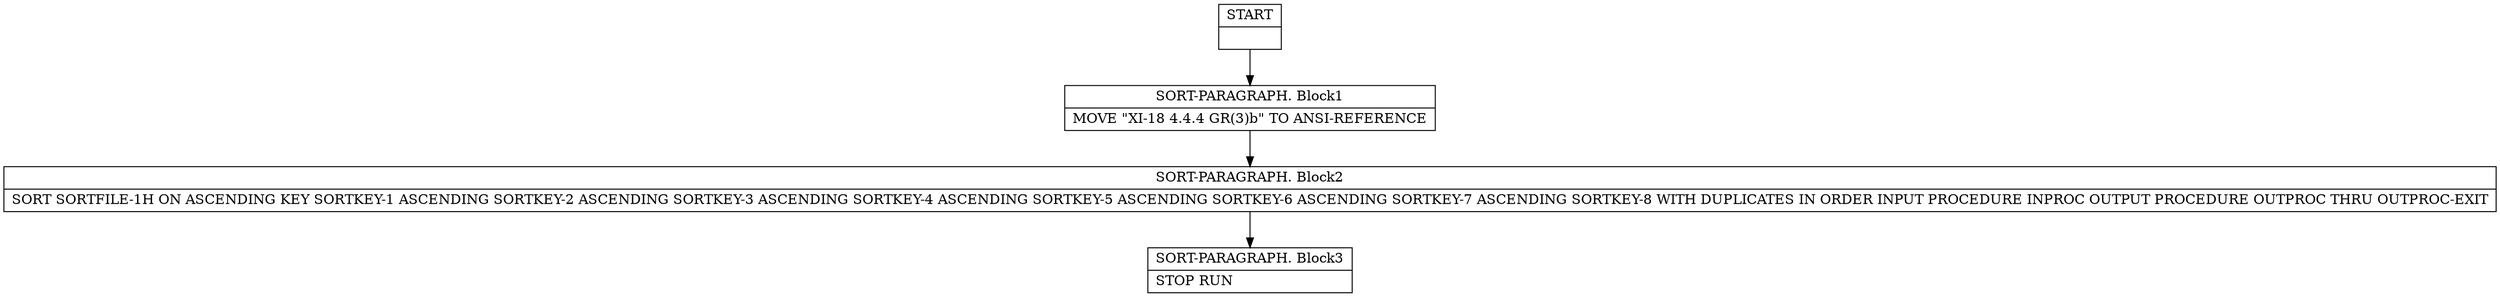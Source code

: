 digraph Cfg {
compound=true;
node [
shape = "record"
]

edge [
arrowtail = "empty"
]
Block0 [
label = "{START|}"
]
Block1 [
label = "{SORT-PARAGRAPH. Block1|    MOVE    \"XI-18 4.4.4 GR(3)b\" TO ANSI-REFERENCE\l}"
]
Block2 [
label = "{SORT-PARAGRAPH. Block2|    SORT     SORTFILE-1H ON               ASCENDING KEY SORTKEY-1               ASCENDING SORTKEY-2               ASCENDING SORTKEY-3               ASCENDING SORTKEY-4               ASCENDING SORTKEY-5               ASCENDING SORTKEY-6               ASCENDING SORTKEY-7               ASCENDING SORTKEY-8               WITH DUPLICATES IN ORDER               INPUT PROCEDURE INPROC               OUTPUT PROCEDURE OUTPROC THRU OUTPROC-EXIT\l}"
]
Block3 [
label = "{SORT-PARAGRAPH. Block3|    STOP     RUN\l}"
]
Block0 -> Block1
Block1 -> Block2
Block2 -> Block3

}
